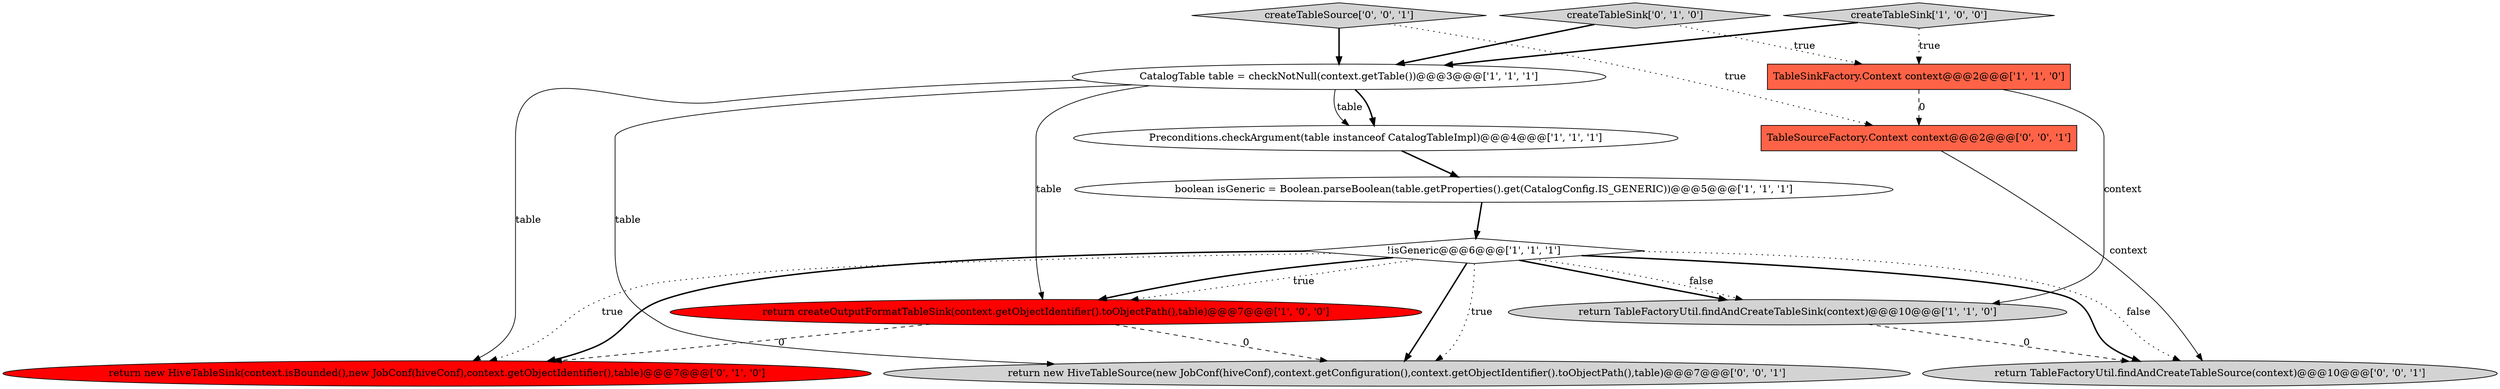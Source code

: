 digraph {
7 [style = filled, label = "return createOutputFormatTableSink(context.getObjectIdentifier().toObjectPath(),table)@@@7@@@['1', '0', '0']", fillcolor = red, shape = ellipse image = "AAA1AAABBB1BBB"];
11 [style = filled, label = "return new HiveTableSource(new JobConf(hiveConf),context.getConfiguration(),context.getObjectIdentifier().toObjectPath(),table)@@@7@@@['0', '0', '1']", fillcolor = lightgray, shape = ellipse image = "AAA0AAABBB3BBB"];
5 [style = filled, label = "CatalogTable table = checkNotNull(context.getTable())@@@3@@@['1', '1', '1']", fillcolor = white, shape = ellipse image = "AAA0AAABBB1BBB"];
3 [style = filled, label = "return TableFactoryUtil.findAndCreateTableSink(context)@@@10@@@['1', '1', '0']", fillcolor = lightgray, shape = ellipse image = "AAA0AAABBB1BBB"];
8 [style = filled, label = "createTableSink['0', '1', '0']", fillcolor = lightgray, shape = diamond image = "AAA0AAABBB2BBB"];
9 [style = filled, label = "return new HiveTableSink(context.isBounded(),new JobConf(hiveConf),context.getObjectIdentifier(),table)@@@7@@@['0', '1', '0']", fillcolor = red, shape = ellipse image = "AAA1AAABBB2BBB"];
4 [style = filled, label = "Preconditions.checkArgument(table instanceof CatalogTableImpl)@@@4@@@['1', '1', '1']", fillcolor = white, shape = ellipse image = "AAA0AAABBB1BBB"];
1 [style = filled, label = "boolean isGeneric = Boolean.parseBoolean(table.getProperties().get(CatalogConfig.IS_GENERIC))@@@5@@@['1', '1', '1']", fillcolor = white, shape = ellipse image = "AAA0AAABBB1BBB"];
12 [style = filled, label = "TableSourceFactory.Context context@@@2@@@['0', '0', '1']", fillcolor = tomato, shape = box image = "AAA0AAABBB3BBB"];
6 [style = filled, label = "createTableSink['1', '0', '0']", fillcolor = lightgray, shape = diamond image = "AAA0AAABBB1BBB"];
0 [style = filled, label = "TableSinkFactory.Context context@@@2@@@['1', '1', '0']", fillcolor = tomato, shape = box image = "AAA0AAABBB1BBB"];
13 [style = filled, label = "return TableFactoryUtil.findAndCreateTableSource(context)@@@10@@@['0', '0', '1']", fillcolor = lightgray, shape = ellipse image = "AAA0AAABBB3BBB"];
2 [style = filled, label = "!isGeneric@@@6@@@['1', '1', '1']", fillcolor = white, shape = diamond image = "AAA0AAABBB1BBB"];
10 [style = filled, label = "createTableSource['0', '0', '1']", fillcolor = lightgray, shape = diamond image = "AAA0AAABBB3BBB"];
0->3 [style = solid, label="context"];
10->12 [style = dotted, label="true"];
5->9 [style = solid, label="table"];
2->3 [style = bold, label=""];
2->3 [style = dotted, label="false"];
7->11 [style = dashed, label="0"];
2->9 [style = bold, label=""];
0->12 [style = dashed, label="0"];
5->11 [style = solid, label="table"];
3->13 [style = dashed, label="0"];
2->13 [style = bold, label=""];
2->11 [style = dotted, label="true"];
6->5 [style = bold, label=""];
10->5 [style = bold, label=""];
2->9 [style = dotted, label="true"];
8->5 [style = bold, label=""];
7->9 [style = dashed, label="0"];
2->7 [style = dotted, label="true"];
5->4 [style = bold, label=""];
5->4 [style = solid, label="table"];
8->0 [style = dotted, label="true"];
4->1 [style = bold, label=""];
1->2 [style = bold, label=""];
5->7 [style = solid, label="table"];
2->7 [style = bold, label=""];
6->0 [style = dotted, label="true"];
12->13 [style = solid, label="context"];
2->11 [style = bold, label=""];
2->13 [style = dotted, label="false"];
}
